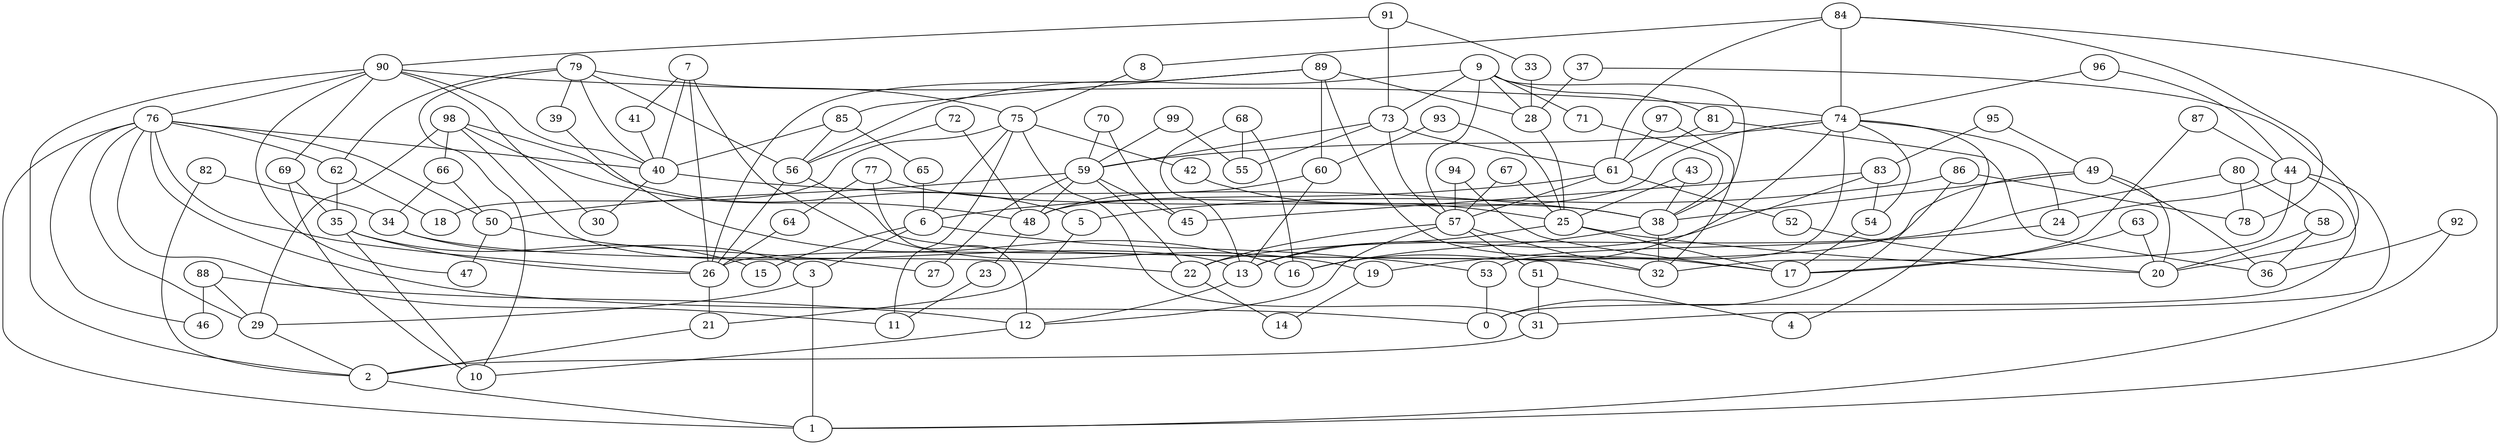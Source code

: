 digraph GG_graph {

subgraph G_graph {
edge [color = black]
"40" -> "30" [dir = none]
"40" -> "38" [dir = none]
"5" -> "21" [dir = none]
"52" -> "20" [dir = none]
"66" -> "34" [dir = none]
"66" -> "50" [dir = none]
"70" -> "45" [dir = none]
"70" -> "59" [dir = none]
"48" -> "23" [dir = none]
"42" -> "25" [dir = none]
"28" -> "25" [dir = none]
"23" -> "11" [dir = none]
"90" -> "47" [dir = none]
"90" -> "76" [dir = none]
"90" -> "74" [dir = none]
"90" -> "40" [dir = none]
"90" -> "2" [dir = none]
"90" -> "69" [dir = none]
"90" -> "30" [dir = none]
"34" -> "3" [dir = none]
"34" -> "22" [dir = none]
"64" -> "26" [dir = none]
"83" -> "54" [dir = none]
"83" -> "13" [dir = none]
"83" -> "45" [dir = none]
"75" -> "6" [dir = none]
"75" -> "18" [dir = none]
"75" -> "11" [dir = none]
"75" -> "42" [dir = none]
"75" -> "31" [dir = none]
"81" -> "61" [dir = none]
"81" -> "36" [dir = none]
"19" -> "14" [dir = none]
"95" -> "49" [dir = none]
"95" -> "83" [dir = none]
"69" -> "10" [dir = none]
"69" -> "35" [dir = none]
"12" -> "10" [dir = none]
"21" -> "2" [dir = none]
"26" -> "21" [dir = none]
"96" -> "44" [dir = none]
"96" -> "74" [dir = none]
"43" -> "38" [dir = none]
"43" -> "25" [dir = none]
"25" -> "13" [dir = none]
"25" -> "20" [dir = none]
"25" -> "17" [dir = none]
"51" -> "4" [dir = none]
"51" -> "31" [dir = none]
"67" -> "25" [dir = none]
"67" -> "57" [dir = none]
"50" -> "47" [dir = none]
"50" -> "27" [dir = none]
"59" -> "22" [dir = none]
"59" -> "27" [dir = none]
"59" -> "48" [dir = none]
"59" -> "50" [dir = none]
"59" -> "45" [dir = none]
"71" -> "38" [dir = none]
"92" -> "1" [dir = none]
"92" -> "36" [dir = none]
"44" -> "32" [dir = none]
"44" -> "24" [dir = none]
"44" -> "31" [dir = none]
"44" -> "0" [dir = none]
"99" -> "55" [dir = none]
"99" -> "59" [dir = none]
"29" -> "2" [dir = none]
"79" -> "75" [dir = none]
"79" -> "39" [dir = none]
"79" -> "40" [dir = none]
"79" -> "10" [dir = none]
"79" -> "56" [dir = none]
"79" -> "62" [dir = none]
"56" -> "32" [dir = none]
"56" -> "26" [dir = none]
"68" -> "16" [dir = none]
"68" -> "13" [dir = none]
"68" -> "55" [dir = none]
"72" -> "48" [dir = none]
"72" -> "56" [dir = none]
"87" -> "17" [dir = none]
"87" -> "44" [dir = none]
"53" -> "0" [dir = none]
"61" -> "57" [dir = none]
"61" -> "52" [dir = none]
"61" -> "6" [dir = none]
"38" -> "16" [dir = none]
"38" -> "32" [dir = none]
"31" -> "2" [dir = none]
"57" -> "22" [dir = none]
"57" -> "32" [dir = none]
"57" -> "12" [dir = none]
"57" -> "51" [dir = none]
"39" -> "16" [dir = none]
"49" -> "20" [dir = none]
"49" -> "36" [dir = none]
"49" -> "26" [dir = none]
"49" -> "38" [dir = none]
"80" -> "22" [dir = none]
"80" -> "78" [dir = none]
"80" -> "58" [dir = none]
"73" -> "55" [dir = none]
"73" -> "61" [dir = none]
"73" -> "57" [dir = none]
"73" -> "59" [dir = none]
"85" -> "65" [dir = none]
"85" -> "40" [dir = none]
"85" -> "56" [dir = none]
"22" -> "14" [dir = none]
"33" -> "28" [dir = none]
"6" -> "15" [dir = none]
"6" -> "3" [dir = none]
"6" -> "53" [dir = none]
"63" -> "20" [dir = none]
"63" -> "17" [dir = none]
"77" -> "64" [dir = none]
"77" -> "12" [dir = none]
"77" -> "38" [dir = none]
"24" -> "19" [dir = none]
"13" -> "12" [dir = none]
"74" -> "48" [dir = none]
"74" -> "59" [dir = none]
"74" -> "24" [dir = none]
"74" -> "54" [dir = none]
"74" -> "16" [dir = none]
"74" -> "53" [dir = none]
"74" -> "4" [dir = none]
"62" -> "18" [dir = none]
"62" -> "35" [dir = none]
"3" -> "1" [dir = none]
"3" -> "29" [dir = none]
"97" -> "61" [dir = none]
"97" -> "32" [dir = none]
"91" -> "33" [dir = none]
"91" -> "90" [dir = none]
"91" -> "73" [dir = none]
"94" -> "57" [dir = none]
"94" -> "17" [dir = none]
"8" -> "75" [dir = none]
"35" -> "26" [dir = none]
"35" -> "10" [dir = none]
"35" -> "15" [dir = none]
"41" -> "40" [dir = none]
"65" -> "6" [dir = none]
"7" -> "40" [dir = none]
"7" -> "41" [dir = none]
"7" -> "26" [dir = none]
"7" -> "19" [dir = none]
"58" -> "36" [dir = none]
"58" -> "20" [dir = none]
"84" -> "8" [dir = none]
"84" -> "1" [dir = none]
"84" -> "61" [dir = none]
"84" -> "74" [dir = none]
"84" -> "78" [dir = none]
"86" -> "78" [dir = none]
"86" -> "0" [dir = none]
"86" -> "5" [dir = none]
"54" -> "17" [dir = none]
"37" -> "28" [dir = none]
"37" -> "20" [dir = none]
"76" -> "11" [dir = none]
"76" -> "62" [dir = none]
"76" -> "50" [dir = none]
"76" -> "29" [dir = none]
"76" -> "0" [dir = none]
"76" -> "26" [dir = none]
"76" -> "1" [dir = none]
"76" -> "40" [dir = none]
"76" -> "46" [dir = none]
"82" -> "34" [dir = none]
"82" -> "2" [dir = none]
"89" -> "26" [dir = none]
"89" -> "17" [dir = none]
"89" -> "28" [dir = none]
"89" -> "85" [dir = none]
"89" -> "60" [dir = none]
"98" -> "48" [dir = none]
"98" -> "13" [dir = none]
"98" -> "29" [dir = none]
"98" -> "66" [dir = none]
"98" -> "5" [dir = none]
"2" -> "1" [dir = none]
"60" -> "48" [dir = none]
"60" -> "13" [dir = none]
"93" -> "25" [dir = none]
"93" -> "60" [dir = none]
"9" -> "56" [dir = none]
"9" -> "81" [dir = none]
"9" -> "73" [dir = none]
"9" -> "38" [dir = none]
"9" -> "57" [dir = none]
"9" -> "28" [dir = none]
"9" -> "71" [dir = none]
"88" -> "46" [dir = none]
"88" -> "12" [dir = none]
"88" -> "29" [dir = none]
}

}
